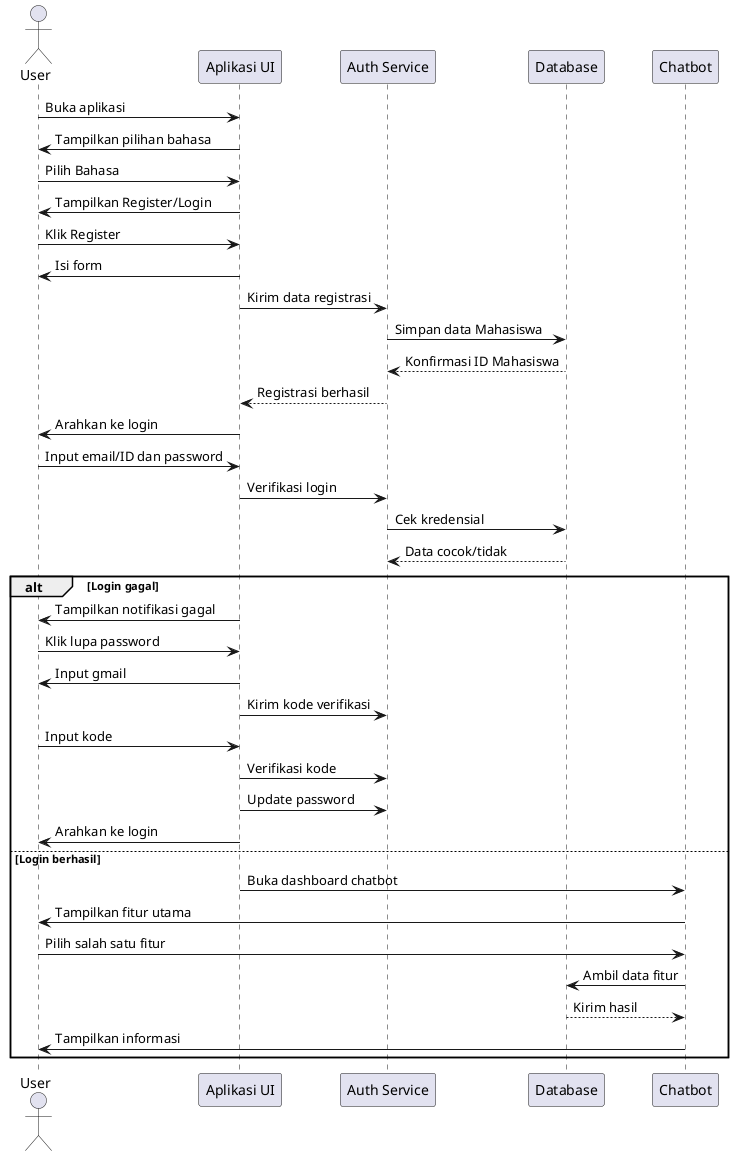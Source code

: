 @startuml
actor User
participant "Aplikasi UI" as UI
participant "Auth Service" as Auth
participant "Database" as DB
participant "Chatbot" as Bot

User -> UI : Buka aplikasi
UI -> User : Tampilkan pilihan bahasa
User -> UI : Pilih Bahasa
UI -> User : Tampilkan Register/Login

User -> UI : Klik Register
UI -> User : Isi form
UI -> Auth : Kirim data registrasi
Auth -> DB : Simpan data Mahasiswa
DB --> Auth : Konfirmasi ID Mahasiswa
Auth --> UI : Registrasi berhasil
UI -> User : Arahkan ke login

User -> UI : Input email/ID dan password
UI -> Auth : Verifikasi login
Auth -> DB : Cek kredensial
DB --> Auth : Data cocok/tidak
alt Login gagal
  UI -> User : Tampilkan notifikasi gagal
  User -> UI : Klik lupa password
  UI -> User : Input gmail
  UI -> Auth : Kirim kode verifikasi
  User -> UI : Input kode
  UI -> Auth : Verifikasi kode
  UI -> Auth : Update password
  UI -> User : Arahkan ke login
else Login berhasil
  UI -> Bot : Buka dashboard chatbot
  Bot -> User : Tampilkan fitur utama
  User -> Bot : Pilih salah satu fitur
  Bot -> DB : Ambil data fitur
  DB --> Bot : Kirim hasil
  Bot -> User : Tampilkan informasi
end
@enduml
